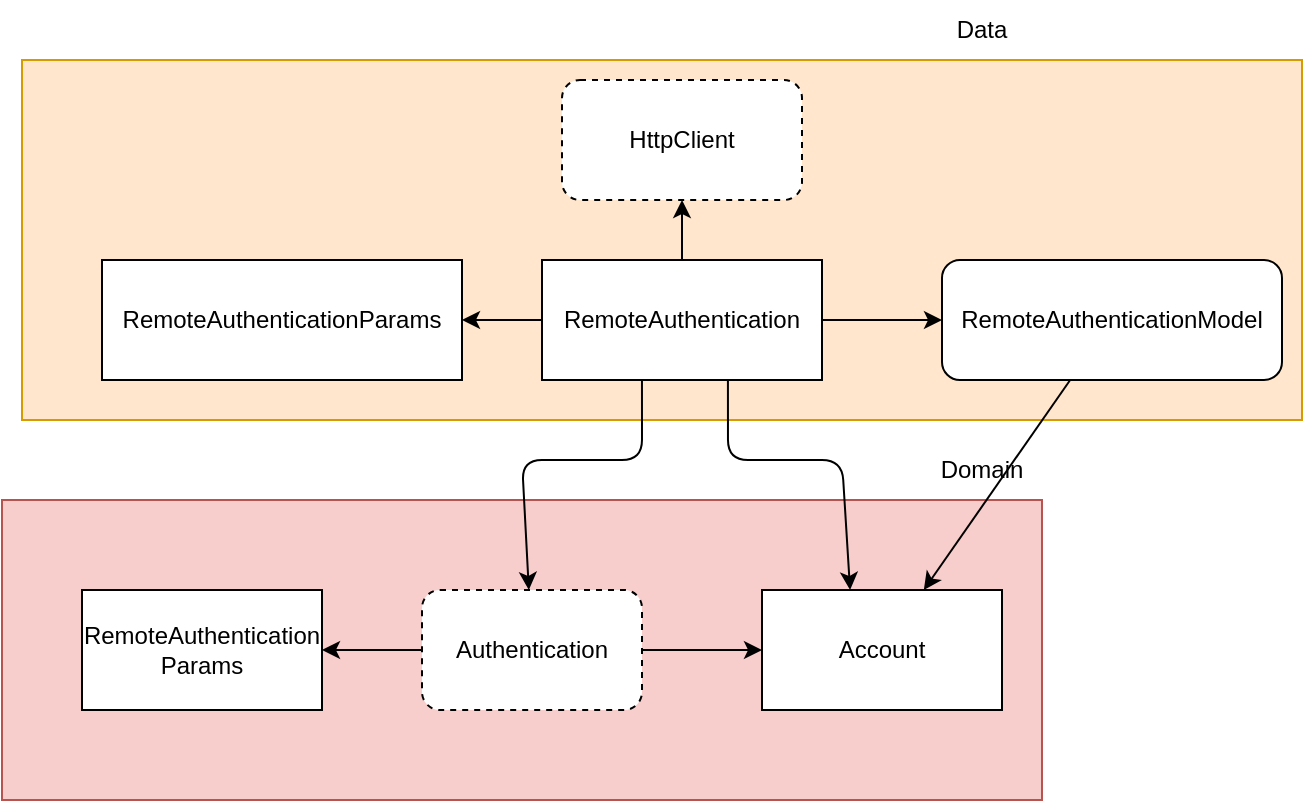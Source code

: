 <mxfile>
    <diagram id="xd-AehmZzm3_emreLvLK" name="Page-1">
        <mxGraphModel dx="1051" dy="1532" grid="1" gridSize="10" guides="1" tooltips="1" connect="1" arrows="1" fold="1" page="1" pageScale="1" pageWidth="850" pageHeight="1100" math="0" shadow="0">
            <root>
                <mxCell id="0"/>
                <mxCell id="1" parent="0"/>
                <mxCell id="3" value="" style="rounded=0;whiteSpace=wrap;html=1;fillColor=#f8cecc;strokeColor=#b85450;" parent="1" vertex="1">
                    <mxGeometry x="130" y="180" width="520" height="150" as="geometry"/>
                </mxCell>
                <mxCell id="13" value="Domain" style="text;html=1;align=center;verticalAlign=middle;whiteSpace=wrap;rounded=0;" parent="1" vertex="1">
                    <mxGeometry x="590" y="150" width="60" height="30" as="geometry"/>
                </mxCell>
                <mxCell id="19" style="edgeStyle=none;html=1;" parent="1" source="14" target="18" edge="1">
                    <mxGeometry relative="1" as="geometry"/>
                </mxCell>
                <mxCell id="35" style="edgeStyle=none;html=1;" edge="1" parent="1" source="14" target="34">
                    <mxGeometry relative="1" as="geometry"/>
                </mxCell>
                <mxCell id="14" value="Authentication" style="rounded=1;whiteSpace=wrap;html=1;dashed=1;" parent="1" vertex="1">
                    <mxGeometry x="340" y="225" width="110" height="60" as="geometry"/>
                </mxCell>
                <mxCell id="15" value="" style="rounded=0;whiteSpace=wrap;html=1;fillColor=#ffe6cc;strokeColor=#d79b00;" parent="1" vertex="1">
                    <mxGeometry x="140" y="-40" width="640" height="180" as="geometry"/>
                </mxCell>
                <mxCell id="16" value="Data" style="text;html=1;align=center;verticalAlign=middle;whiteSpace=wrap;rounded=0;" parent="1" vertex="1">
                    <mxGeometry x="590" y="-70" width="60" height="30" as="geometry"/>
                </mxCell>
                <mxCell id="20" style="edgeStyle=none;html=1;exitX=0.357;exitY=1;exitDx=0;exitDy=0;exitPerimeter=0;" parent="1" source="17" target="14" edge="1">
                    <mxGeometry relative="1" as="geometry">
                        <Array as="points">
                            <mxPoint x="450" y="160"/>
                            <mxPoint x="390" y="160"/>
                        </Array>
                    </mxGeometry>
                </mxCell>
                <mxCell id="21" style="edgeStyle=none;html=1;entryX=0.367;entryY=0;entryDx=0;entryDy=0;exitX=0.664;exitY=0.967;exitDx=0;exitDy=0;exitPerimeter=0;entryPerimeter=0;" parent="1" source="17" target="18" edge="1">
                    <mxGeometry relative="1" as="geometry">
                        <Array as="points">
                            <mxPoint x="493" y="160"/>
                            <mxPoint x="550" y="160"/>
                        </Array>
                    </mxGeometry>
                </mxCell>
                <mxCell id="24" style="edgeStyle=none;html=1;entryX=0.5;entryY=1;entryDx=0;entryDy=0;" parent="1" source="17" target="23" edge="1">
                    <mxGeometry relative="1" as="geometry"/>
                </mxCell>
                <mxCell id="27" style="edgeStyle=none;html=1;" edge="1" parent="1" source="17" target="26">
                    <mxGeometry relative="1" as="geometry"/>
                </mxCell>
                <mxCell id="29" style="edgeStyle=none;html=1;" edge="1" parent="1" source="17" target="28">
                    <mxGeometry relative="1" as="geometry"/>
                </mxCell>
                <mxCell id="17" value="RemoteAuthentication" style="rounded=0;whiteSpace=wrap;html=1;" parent="1" vertex="1">
                    <mxGeometry x="400" y="60" width="140" height="60" as="geometry"/>
                </mxCell>
                <mxCell id="18" value="Account" style="rounded=0;whiteSpace=wrap;html=1;" parent="1" vertex="1">
                    <mxGeometry x="510" y="225" width="120" height="60" as="geometry"/>
                </mxCell>
                <mxCell id="23" value="HttpClient" style="rounded=1;whiteSpace=wrap;html=1;dashed=1;" parent="1" vertex="1">
                    <mxGeometry x="410" y="-30" width="120" height="60" as="geometry"/>
                </mxCell>
                <mxCell id="33" style="edgeStyle=none;html=1;" edge="1" parent="1" source="26" target="18">
                    <mxGeometry relative="1" as="geometry"/>
                </mxCell>
                <mxCell id="26" value="RemoteAuthenticationModel" style="rounded=1;whiteSpace=wrap;html=1;" vertex="1" parent="1">
                    <mxGeometry x="600" y="60" width="170" height="60" as="geometry"/>
                </mxCell>
                <mxCell id="28" value="RemoteAuthenticationParams" style="rounded=0;whiteSpace=wrap;html=1;" vertex="1" parent="1">
                    <mxGeometry x="180" y="60" width="180" height="60" as="geometry"/>
                </mxCell>
                <mxCell id="34" value="RemoteAuthentication&lt;div&gt;Params&lt;/div&gt;" style="rounded=0;whiteSpace=wrap;html=1;" vertex="1" parent="1">
                    <mxGeometry x="170" y="225" width="120" height="60" as="geometry"/>
                </mxCell>
            </root>
        </mxGraphModel>
    </diagram>
</mxfile>